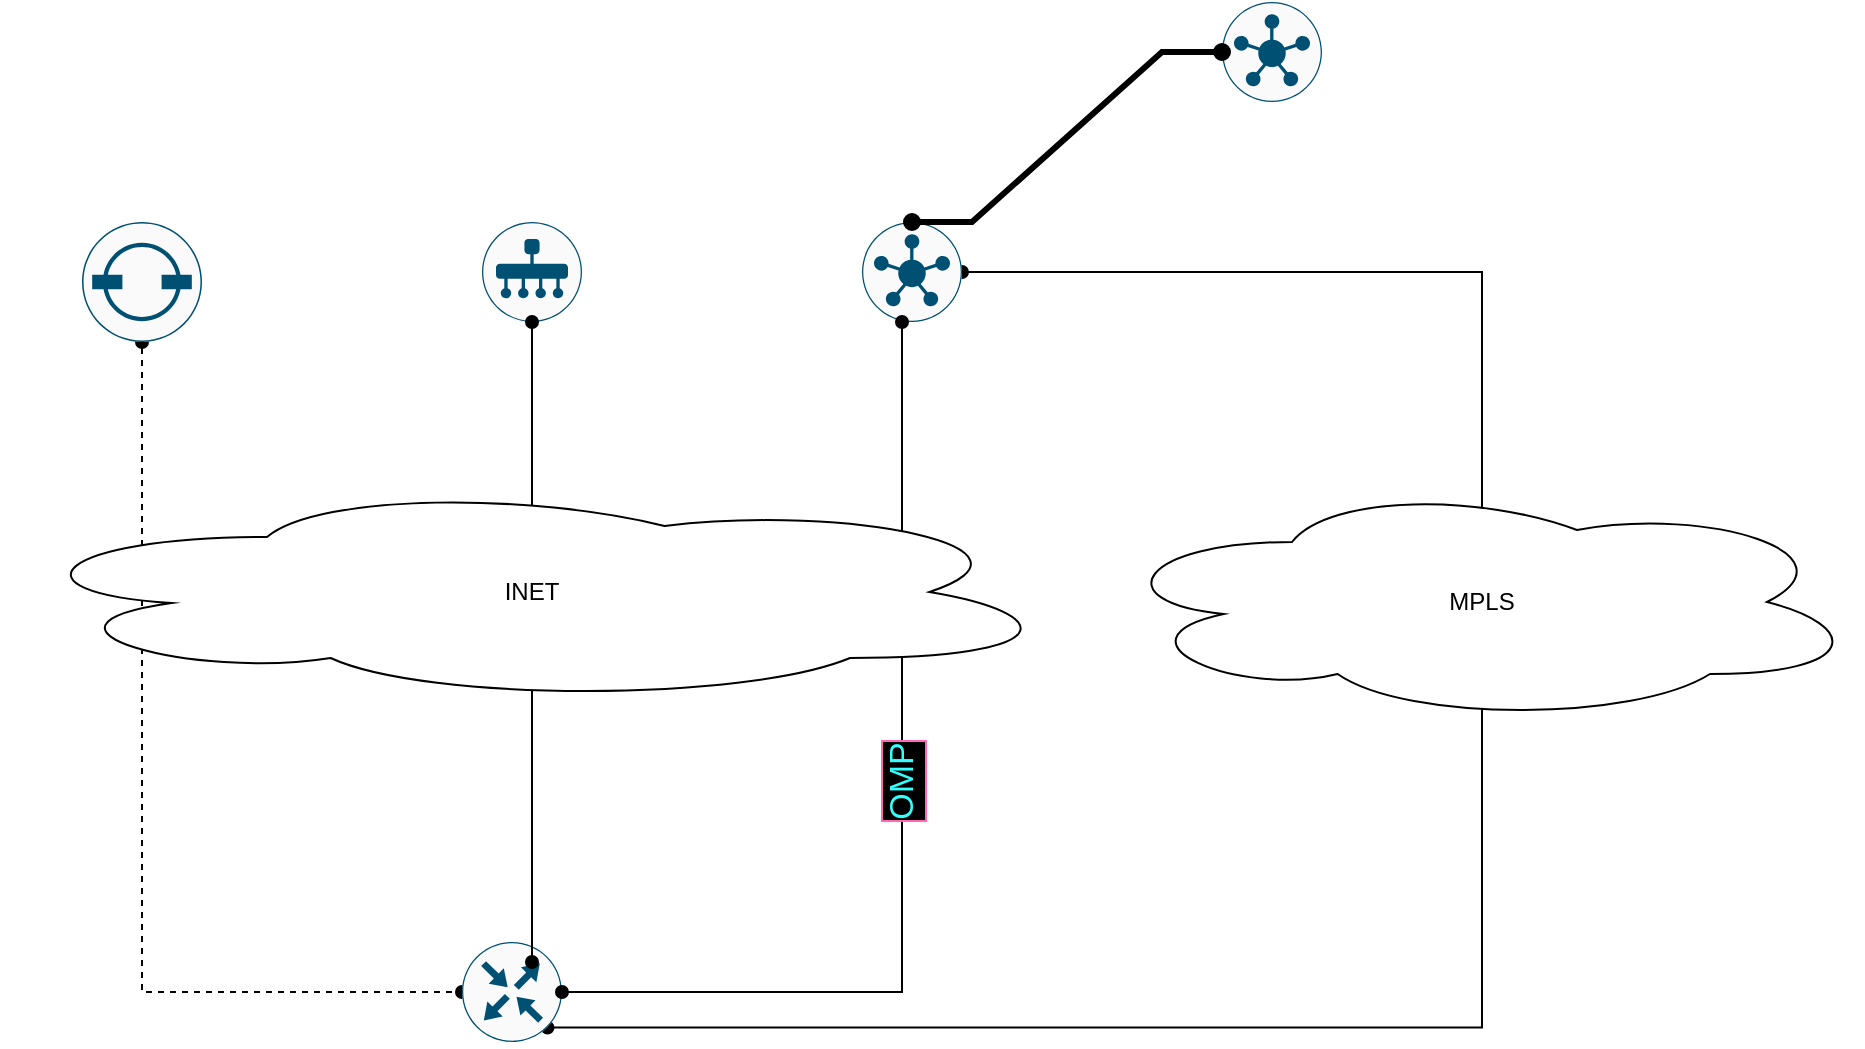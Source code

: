 <mxfile version="22.1.11" type="github">
  <diagram name="Page-1" id="umTfdicsiGWM9__bh_NZ">
    <mxGraphModel dx="1434" dy="878" grid="1" gridSize="10" guides="1" tooltips="1" connect="1" arrows="1" fold="1" page="1" pageScale="1" pageWidth="827" pageHeight="1169" math="0" shadow="0">
      <root>
        <mxCell id="0" />
        <mxCell id="1" parent="0" />
        <mxCell id="Fb6nnXFSmXLJK5rL_O7L-6" style="edgeStyle=orthogonalEdgeStyle;rounded=0;orthogonalLoop=1;jettySize=auto;html=1;dashed=1;startArrow=oval;startFill=1;endArrow=oval;endFill=1;" edge="1" parent="1" source="Fb6nnXFSmXLJK5rL_O7L-1" target="Fb6nnXFSmXLJK5rL_O7L-4">
          <mxGeometry relative="1" as="geometry">
            <Array as="points">
              <mxPoint x="170" y="595" />
            </Array>
          </mxGeometry>
        </mxCell>
        <mxCell id="Fb6nnXFSmXLJK5rL_O7L-1" value="" style="sketch=0;points=[[0.5,0,0],[1,0.5,0],[0.5,1,0],[0,0.5,0],[0.145,0.145,0],[0.856,0.145,0],[0.855,0.856,0],[0.145,0.855,0]];verticalLabelPosition=bottom;html=1;verticalAlign=top;aspect=fixed;align=center;pointerEvents=1;shape=mxgraph.cisco19.rect;prIcon=vbond;fillColor=#FAFAFA;strokeColor=#005073;rotation=0;" vertex="1" parent="1">
          <mxGeometry x="140" y="210" width="60" height="60" as="geometry" />
        </mxCell>
        <mxCell id="Fb6nnXFSmXLJK5rL_O7L-2" value="" style="sketch=0;points=[[0.5,0,0],[1,0.5,0],[0.5,1,0],[0,0.5,0],[0.145,0.145,0],[0.856,0.145,0],[0.855,0.856,0],[0.145,0.855,0]];verticalLabelPosition=bottom;html=1;verticalAlign=top;aspect=fixed;align=center;pointerEvents=1;shape=mxgraph.cisco19.rect;prIcon=vmanage;fillColor=#FAFAFA;strokeColor=#005073;" vertex="1" parent="1">
          <mxGeometry x="340" y="210" width="50" height="50" as="geometry" />
        </mxCell>
        <mxCell id="Fb6nnXFSmXLJK5rL_O7L-11" style="edgeStyle=orthogonalEdgeStyle;rounded=0;orthogonalLoop=1;jettySize=auto;html=1;entryX=0.855;entryY=0.856;entryDx=0;entryDy=0;entryPerimeter=0;startArrow=oval;startFill=1;endArrow=oval;endFill=1;" edge="1" parent="1" source="Fb6nnXFSmXLJK5rL_O7L-3" target="Fb6nnXFSmXLJK5rL_O7L-4">
          <mxGeometry relative="1" as="geometry">
            <mxPoint x="810" y="630" as="targetPoint" />
            <Array as="points">
              <mxPoint x="840" y="235" />
              <mxPoint x="840" y="613" />
            </Array>
          </mxGeometry>
        </mxCell>
        <mxCell id="Fb6nnXFSmXLJK5rL_O7L-3" value="" style="sketch=0;points=[[0.5,0,0],[1,0.5,0],[0.5,1,0],[0,0.5,0],[0.145,0.145,0],[0.856,0.145,0],[0.855,0.856,0],[0.145,0.855,0]];verticalLabelPosition=bottom;html=1;verticalAlign=top;aspect=fixed;align=center;pointerEvents=1;shape=mxgraph.cisco19.rect;prIcon=vsmart;fillColor=#FAFAFA;strokeColor=#005073;" vertex="1" parent="1">
          <mxGeometry x="530" y="210" width="50" height="50" as="geometry" />
        </mxCell>
        <mxCell id="Fb6nnXFSmXLJK5rL_O7L-4" value="" style="sketch=0;points=[[0.5,0,0],[1,0.5,0],[0.5,1,0],[0,0.5,0],[0.145,0.145,0],[0.856,0.145,0],[0.855,0.856,0],[0.145,0.855,0]];verticalLabelPosition=bottom;html=1;verticalAlign=top;aspect=fixed;align=center;pointerEvents=1;shape=mxgraph.cisco19.rect;prIcon=router;fillColor=#FAFAFA;strokeColor=#005073;" vertex="1" parent="1">
          <mxGeometry x="330" y="570" width="50" height="50" as="geometry" />
        </mxCell>
        <mxCell id="Fb6nnXFSmXLJK5rL_O7L-7" style="edgeStyle=orthogonalEdgeStyle;rounded=0;orthogonalLoop=1;jettySize=auto;html=1;entryX=0.7;entryY=0.2;entryDx=0;entryDy=0;entryPerimeter=0;startArrow=oval;startFill=1;endArrow=oval;endFill=1;" edge="1" parent="1" source="Fb6nnXFSmXLJK5rL_O7L-2" target="Fb6nnXFSmXLJK5rL_O7L-4">
          <mxGeometry relative="1" as="geometry" />
        </mxCell>
        <mxCell id="Fb6nnXFSmXLJK5rL_O7L-8" style="edgeStyle=orthogonalEdgeStyle;rounded=0;orthogonalLoop=1;jettySize=auto;html=1;entryX=1;entryY=0.5;entryDx=0;entryDy=0;entryPerimeter=0;endArrow=oval;endFill=1;startArrow=oval;startFill=1;" edge="1" parent="1" source="Fb6nnXFSmXLJK5rL_O7L-3" target="Fb6nnXFSmXLJK5rL_O7L-4">
          <mxGeometry relative="1" as="geometry">
            <Array as="points">
              <mxPoint x="550" y="595" />
            </Array>
          </mxGeometry>
        </mxCell>
        <mxCell id="Fb6nnXFSmXLJK5rL_O7L-12" value="OMP" style="edgeLabel;html=1;align=center;verticalAlign=middle;resizable=0;points=[];imageWidth=24;imageHeight=24;rotation=270;arcSize=12;imageAspect=0;fontSize=17;labelBorderColor=#FF66B3;fontColor=#33FFFF;labelBackgroundColor=#000000;" vertex="1" connectable="0" parent="Fb6nnXFSmXLJK5rL_O7L-8">
          <mxGeometry x="-0.121" y="1" relative="1" as="geometry">
            <mxPoint x="-1" y="8" as="offset" />
          </mxGeometry>
        </mxCell>
        <mxCell id="Fb6nnXFSmXLJK5rL_O7L-9" value="INET" style="ellipse;shape=cloud;whiteSpace=wrap;html=1;" vertex="1" parent="1">
          <mxGeometry x="100" y="340" width="530" height="110" as="geometry" />
        </mxCell>
        <mxCell id="Fb6nnXFSmXLJK5rL_O7L-10" value="MPLS" style="ellipse;shape=cloud;whiteSpace=wrap;html=1;" vertex="1" parent="1">
          <mxGeometry x="650" y="340" width="380" height="120" as="geometry" />
        </mxCell>
        <mxCell id="Fb6nnXFSmXLJK5rL_O7L-13" value="" style="sketch=0;points=[[0.5,0,0],[1,0.5,0],[0.5,1,0],[0,0.5,0],[0.145,0.145,0],[0.856,0.145,0],[0.855,0.856,0],[0.145,0.855,0]];verticalLabelPosition=bottom;html=1;verticalAlign=top;aspect=fixed;align=center;pointerEvents=1;shape=mxgraph.cisco19.rect;prIcon=vsmart;fillColor=#FAFAFA;strokeColor=#005073;" vertex="1" parent="1">
          <mxGeometry x="710" y="100" width="50" height="50" as="geometry" />
        </mxCell>
        <mxCell id="Fb6nnXFSmXLJK5rL_O7L-14" style="rounded=0;orthogonalLoop=1;jettySize=auto;html=1;entryX=0.5;entryY=0;entryDx=0;entryDy=0;entryPerimeter=0;endArrow=oval;endFill=1;strokeWidth=3;edgeStyle=entityRelationEdgeStyle;startArrow=oval;startFill=1;" edge="1" parent="1" source="Fb6nnXFSmXLJK5rL_O7L-13" target="Fb6nnXFSmXLJK5rL_O7L-3">
          <mxGeometry relative="1" as="geometry" />
        </mxCell>
      </root>
    </mxGraphModel>
  </diagram>
</mxfile>

